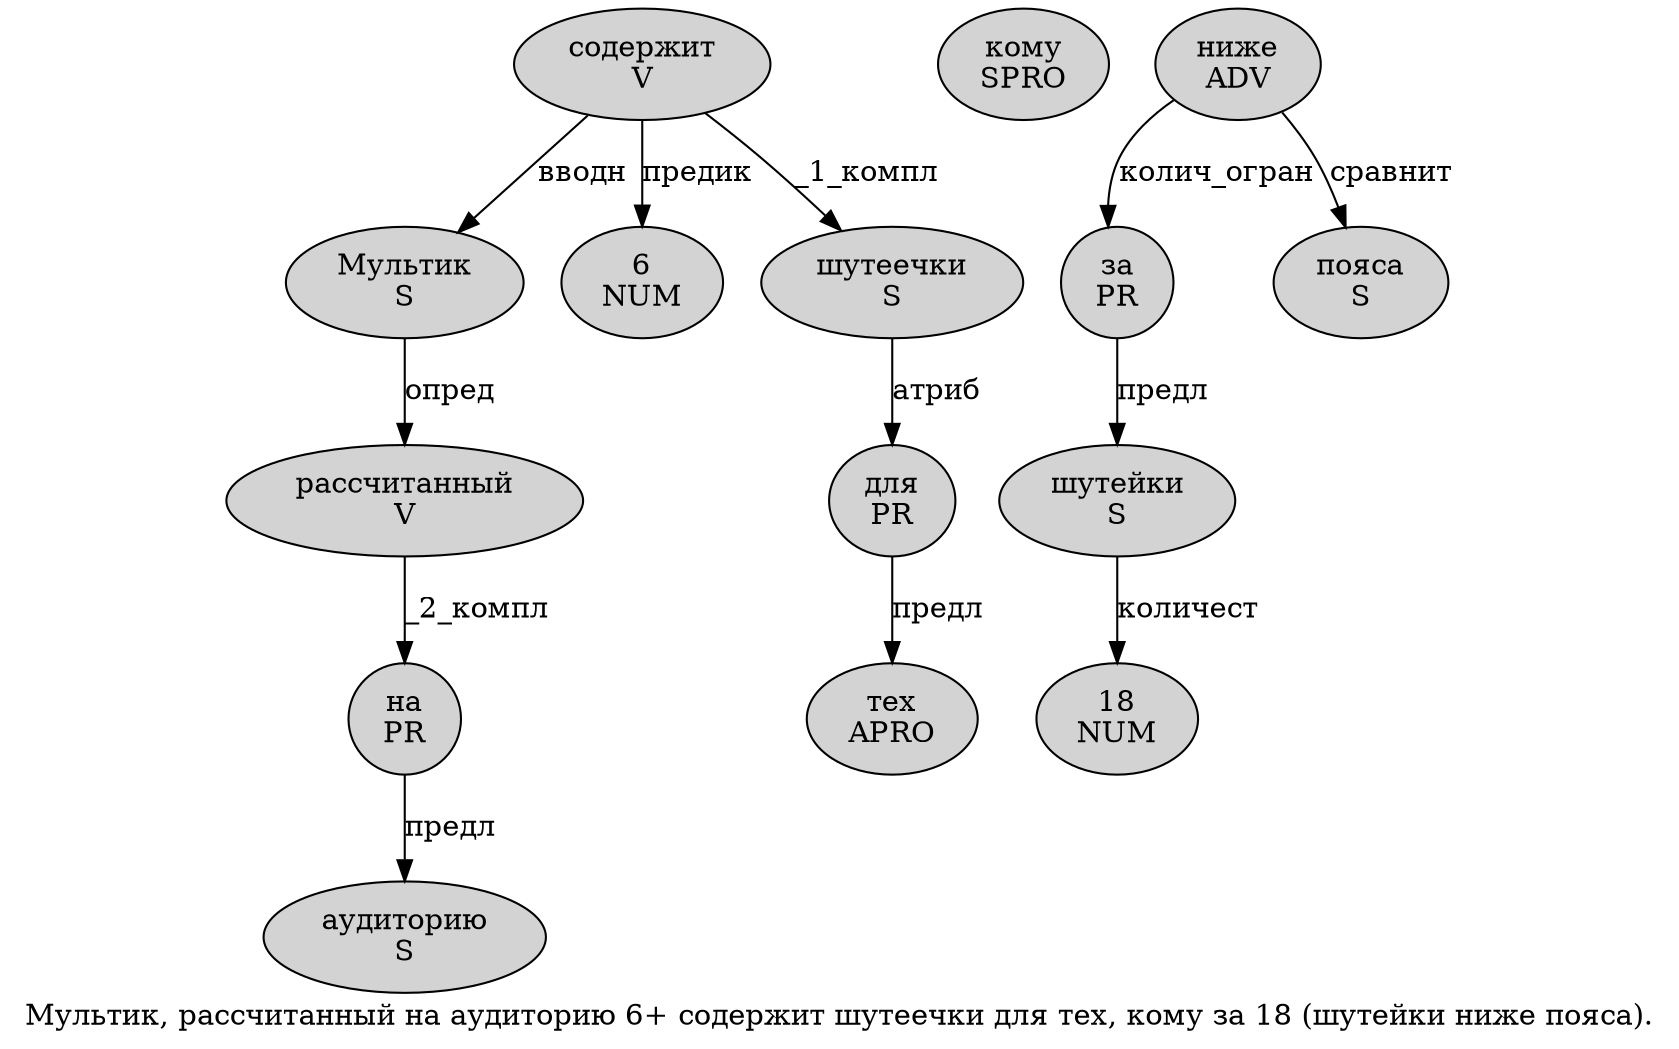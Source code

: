 digraph SENTENCE_2937 {
	graph [label="Мультик, рассчитанный на аудиторию 6+ содержит шутеечки для тех, кому за 18 (шутейки ниже пояса)."]
	node [style=filled]
		0 [label="Мультик
S" color="" fillcolor=lightgray penwidth=1 shape=ellipse]
		2 [label="рассчитанный
V" color="" fillcolor=lightgray penwidth=1 shape=ellipse]
		3 [label="на
PR" color="" fillcolor=lightgray penwidth=1 shape=ellipse]
		4 [label="аудиторию
S" color="" fillcolor=lightgray penwidth=1 shape=ellipse]
		5 [label="6
NUM" color="" fillcolor=lightgray penwidth=1 shape=ellipse]
		7 [label="содержит
V" color="" fillcolor=lightgray penwidth=1 shape=ellipse]
		8 [label="шутеечки
S" color="" fillcolor=lightgray penwidth=1 shape=ellipse]
		9 [label="для
PR" color="" fillcolor=lightgray penwidth=1 shape=ellipse]
		10 [label="тех
APRO" color="" fillcolor=lightgray penwidth=1 shape=ellipse]
		12 [label="кому
SPRO" color="" fillcolor=lightgray penwidth=1 shape=ellipse]
		13 [label="за
PR" color="" fillcolor=lightgray penwidth=1 shape=ellipse]
		14 [label="18
NUM" color="" fillcolor=lightgray penwidth=1 shape=ellipse]
		16 [label="шутейки
S" color="" fillcolor=lightgray penwidth=1 shape=ellipse]
		17 [label="ниже
ADV" color="" fillcolor=lightgray penwidth=1 shape=ellipse]
		18 [label="пояса
S" color="" fillcolor=lightgray penwidth=1 shape=ellipse]
			8 -> 9 [label="атриб"]
			17 -> 13 [label="колич_огран"]
			17 -> 18 [label="сравнит"]
			16 -> 14 [label="количест"]
			13 -> 16 [label="предл"]
			9 -> 10 [label="предл"]
			0 -> 2 [label="опред"]
			2 -> 3 [label="_2_компл"]
			3 -> 4 [label="предл"]
			7 -> 0 [label="вводн"]
			7 -> 5 [label="предик"]
			7 -> 8 [label="_1_компл"]
}